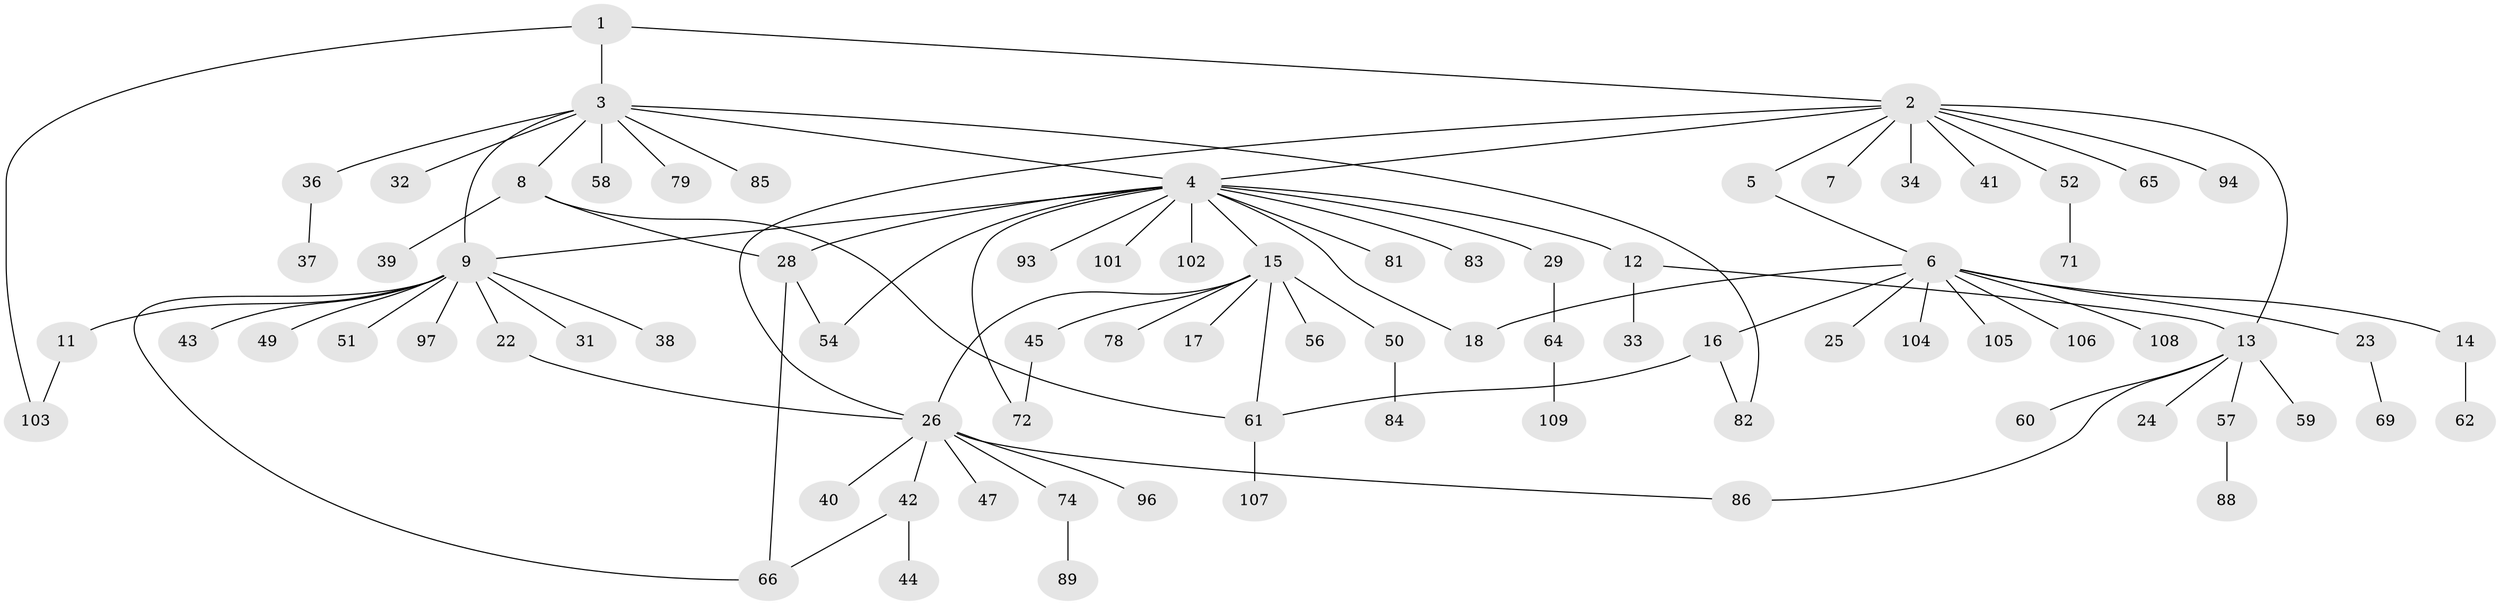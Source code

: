 // Generated by graph-tools (version 1.1) at 2025/23/03/03/25 07:23:52]
// undirected, 81 vertices, 96 edges
graph export_dot {
graph [start="1"]
  node [color=gray90,style=filled];
  1 [super="+99"];
  2 [super="+21"];
  3 [super="+19"];
  4 [super="+10"];
  5;
  6 [super="+53"];
  7;
  8 [super="+90"];
  9 [super="+30"];
  11 [super="+92"];
  12;
  13 [super="+68"];
  14 [super="+20"];
  15 [super="+95"];
  16 [super="+77"];
  17;
  18 [super="+75"];
  22 [super="+91"];
  23 [super="+27"];
  24 [super="+46"];
  25;
  26 [super="+48"];
  28 [super="+35"];
  29 [super="+63"];
  31;
  32;
  33 [super="+98"];
  34;
  36;
  37;
  38;
  39;
  40;
  41;
  42;
  43;
  44;
  45 [super="+110"];
  47;
  49;
  50 [super="+55"];
  51;
  52;
  54;
  56;
  57 [super="+80"];
  58;
  59;
  60 [super="+73"];
  61 [super="+70"];
  62 [super="+67"];
  64 [super="+100"];
  65;
  66 [super="+76"];
  69;
  71;
  72;
  74;
  78;
  79;
  81;
  82 [super="+87"];
  83;
  84;
  85;
  86;
  88;
  89;
  93;
  94;
  96;
  97;
  101;
  102;
  103;
  104;
  105;
  106;
  107;
  108;
  109;
  1 -- 2;
  1 -- 3;
  1 -- 103;
  2 -- 5;
  2 -- 7;
  2 -- 26;
  2 -- 34;
  2 -- 52;
  2 -- 65;
  2 -- 94;
  2 -- 41;
  2 -- 4;
  2 -- 13;
  3 -- 4;
  3 -- 8;
  3 -- 9;
  3 -- 36;
  3 -- 58;
  3 -- 32;
  3 -- 82;
  3 -- 85;
  3 -- 79;
  4 -- 101;
  4 -- 102;
  4 -- 72;
  4 -- 9;
  4 -- 12;
  4 -- 15;
  4 -- 81;
  4 -- 18;
  4 -- 83;
  4 -- 29;
  4 -- 54;
  4 -- 28;
  4 -- 93;
  5 -- 6;
  6 -- 14;
  6 -- 16;
  6 -- 23;
  6 -- 25;
  6 -- 106;
  6 -- 18;
  6 -- 104;
  6 -- 105;
  6 -- 108;
  8 -- 39;
  8 -- 28;
  8 -- 61;
  9 -- 11;
  9 -- 22 [weight=2];
  9 -- 31;
  9 -- 38;
  9 -- 43;
  9 -- 49;
  9 -- 51;
  9 -- 66;
  9 -- 97;
  11 -- 103;
  12 -- 13;
  12 -- 33;
  13 -- 24;
  13 -- 57;
  13 -- 59;
  13 -- 60;
  13 -- 86;
  14 -- 62;
  15 -- 17;
  15 -- 26;
  15 -- 45;
  15 -- 50;
  15 -- 56;
  15 -- 61;
  15 -- 78;
  16 -- 61;
  16 -- 82;
  22 -- 26;
  23 -- 69;
  26 -- 40;
  26 -- 42;
  26 -- 47;
  26 -- 74;
  26 -- 86;
  26 -- 96;
  28 -- 54;
  28 -- 66;
  29 -- 64;
  36 -- 37;
  42 -- 44;
  42 -- 66;
  45 -- 72;
  50 -- 84;
  52 -- 71;
  57 -- 88;
  61 -- 107;
  64 -- 109;
  74 -- 89;
}
